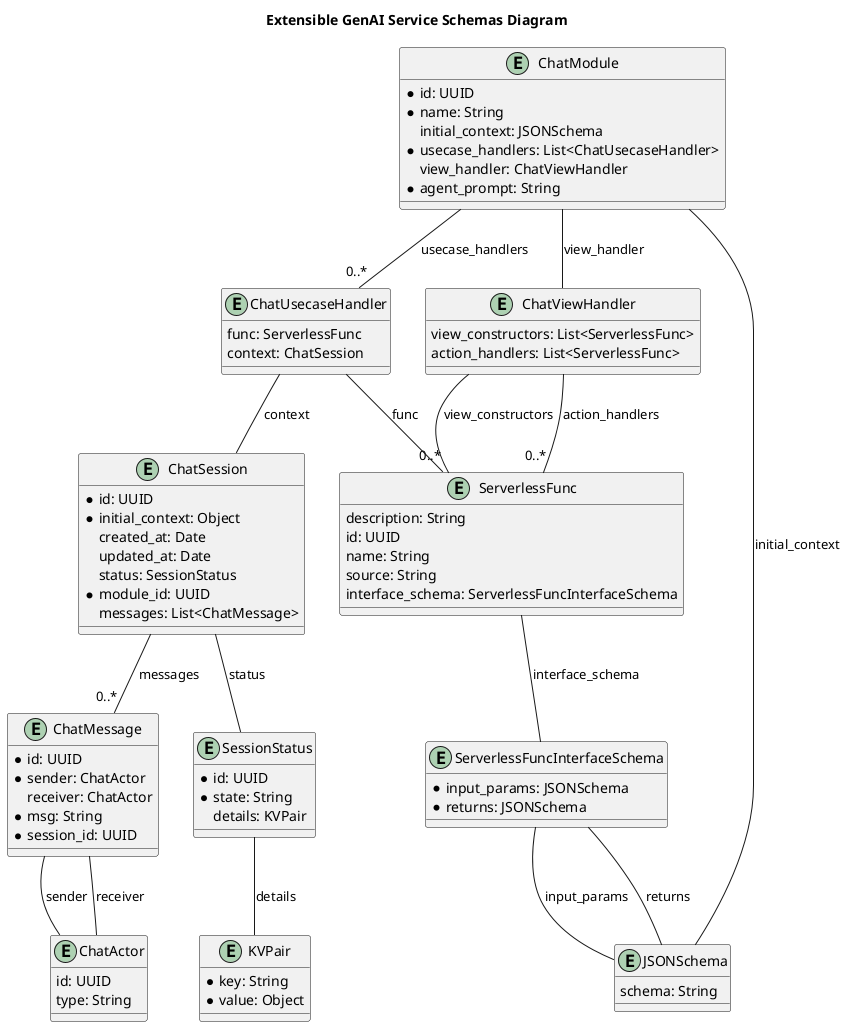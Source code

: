 @startuml

title Extensible GenAI Service Schemas Diagram

entity ChatActor {
    id: UUID
    type: String
}

entity ChatMessage {
    * id: UUID
    * sender: ChatActor
    receiver: ChatActor
    * msg: String
    * session_id: UUID
}

entity ChatModule {
    * id: UUID
    * name: String
    initial_context: JSONSchema
    * usecase_handlers: List<ChatUsecaseHandler>
    view_handler: ChatViewHandler
    * agent_prompt: String
}

entity ChatSession {
    * id: UUID
    * initial_context: Object
    created_at: Date
    updated_at: Date
    status: SessionStatus
    * module_id: UUID
    messages: List<ChatMessage>
}

entity ChatUsecaseHandler {
    func: ServerlessFunc
    context: ChatSession
}

entity ChatViewHandler {
    view_constructors: List<ServerlessFunc>
    action_handlers: List<ServerlessFunc>
}

entity JSONSchema {
    schema: String
}

entity KVPair {
    * key: String
    * value: Object
}

entity ServerlessFunc {
    description: String
    id: UUID
    name: String
    source: String
    interface_schema: ServerlessFuncInterfaceSchema
}

entity ServerlessFuncInterfaceSchema {
    * input_params: JSONSchema
    * returns: JSONSchema
}

entity SessionStatus {
    * id: UUID
    * state: String
    details: KVPair
}


ChatViewHandler -- "0..*" ServerlessFunc : view_constructors
ChatViewHandler -- "0..*" ServerlessFunc : action_handlers
ChatMessage -- ChatActor : sender
ChatMessage -- ChatActor : receiver
SessionStatus -- KVPair : details
ServerlessFuncInterfaceSchema -- JSONSchema : input_params
ServerlessFuncInterfaceSchema -- JSONSchema : returns
ServerlessFunc -- ServerlessFuncInterfaceSchema : interface_schema
ChatSession -- SessionStatus : status
ChatSession -- "0..*" ChatMessage : messages
ChatUsecaseHandler -- ServerlessFunc : func
ChatUsecaseHandler -- ChatSession : context
ChatModule -- JSONSchema : initial_context
ChatModule -- "0..*" ChatUsecaseHandler : usecase_handlers
ChatModule -- ChatViewHandler : view_handler

@enduml